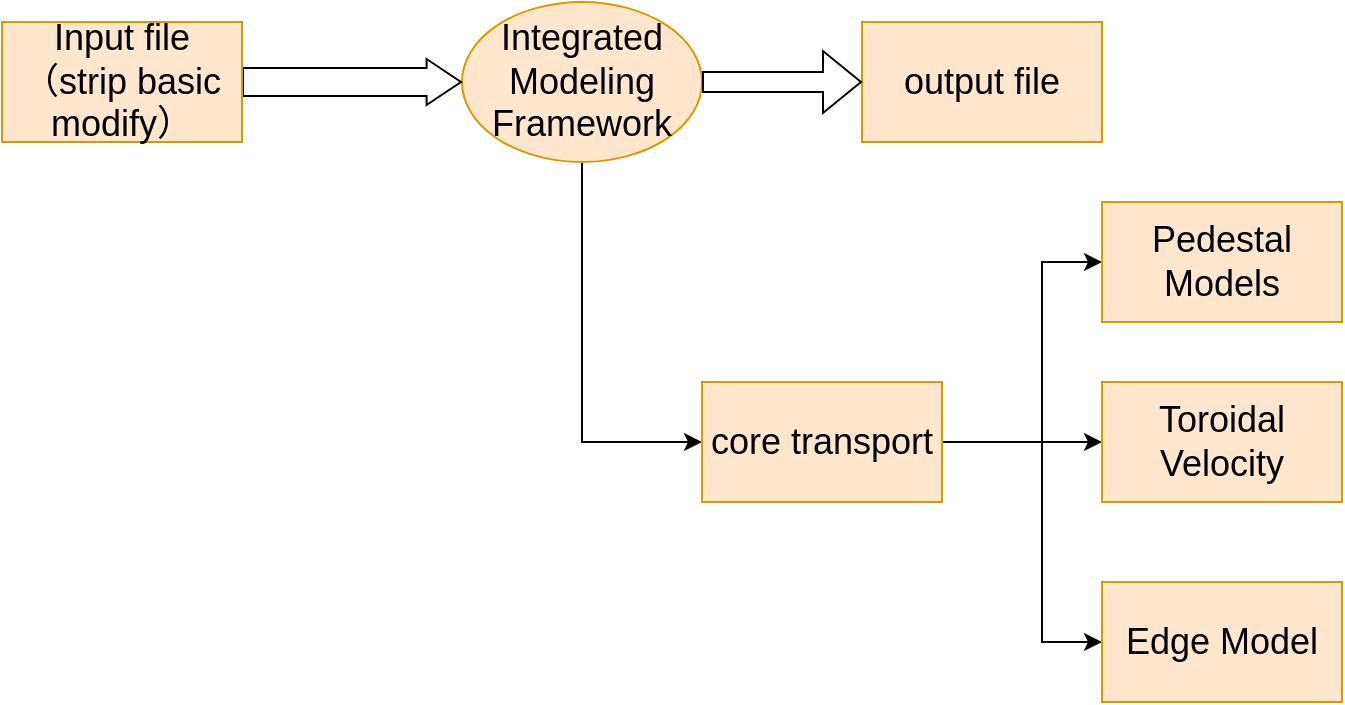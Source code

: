<mxfile version="20.4.0" type="github">
  <diagram name="Page-1" id="c7558073-3199-34d8-9f00-42111426c3f3">
    <mxGraphModel dx="1018" dy="1126" grid="1" gridSize="10" guides="1" tooltips="1" connect="1" arrows="1" fold="1" page="1" pageScale="1" pageWidth="826" pageHeight="1169" background="none" math="0" shadow="0">
      <root>
        <mxCell id="0" />
        <mxCell id="1" parent="0" />
        <mxCell id="G2MfITW1tv8A5X6NfV0P-102" value="" style="edgeStyle=orthogonalEdgeStyle;rounded=0;orthogonalLoop=1;jettySize=auto;html=1;fontSize=18;" edge="1" parent="1" source="G2MfITW1tv8A5X6NfV0P-96" target="G2MfITW1tv8A5X6NfV0P-101">
          <mxGeometry relative="1" as="geometry">
            <Array as="points">
              <mxPoint x="400" y="510" />
            </Array>
          </mxGeometry>
        </mxCell>
        <mxCell id="G2MfITW1tv8A5X6NfV0P-96" value="&lt;font style=&quot;font-size: 18px;&quot;&gt;Integrated Modeling Framework&lt;/font&gt;" style="ellipse;whiteSpace=wrap;html=1;fillColor=#ffe6cc;strokeColor=#d79b00;" vertex="1" parent="1">
          <mxGeometry x="340" y="290" width="120" height="80" as="geometry" />
        </mxCell>
        <mxCell id="G2MfITW1tv8A5X6NfV0P-99" value="&lt;font style=&quot;font-size: 18px;&quot;&gt;output file&lt;/font&gt;" style="whiteSpace=wrap;html=1;fillColor=#ffe6cc;strokeColor=#d79b00;" vertex="1" parent="1">
          <mxGeometry x="540" y="300" width="120" height="60" as="geometry" />
        </mxCell>
        <mxCell id="G2MfITW1tv8A5X6NfV0P-104" value="" style="edgeStyle=orthogonalEdgeStyle;rounded=0;orthogonalLoop=1;jettySize=auto;html=1;fontSize=18;" edge="1" parent="1" source="G2MfITW1tv8A5X6NfV0P-101" target="G2MfITW1tv8A5X6NfV0P-103">
          <mxGeometry relative="1" as="geometry" />
        </mxCell>
        <mxCell id="G2MfITW1tv8A5X6NfV0P-106" value="" style="edgeStyle=orthogonalEdgeStyle;rounded=0;orthogonalLoop=1;jettySize=auto;html=1;fontSize=18;" edge="1" parent="1" source="G2MfITW1tv8A5X6NfV0P-101" target="G2MfITW1tv8A5X6NfV0P-105">
          <mxGeometry relative="1" as="geometry">
            <Array as="points">
              <mxPoint x="630" y="510" />
              <mxPoint x="630" y="610" />
            </Array>
          </mxGeometry>
        </mxCell>
        <mxCell id="G2MfITW1tv8A5X6NfV0P-108" value="" style="edgeStyle=orthogonalEdgeStyle;rounded=0;orthogonalLoop=1;jettySize=auto;html=1;fontSize=18;" edge="1" parent="1" source="G2MfITW1tv8A5X6NfV0P-101" target="G2MfITW1tv8A5X6NfV0P-107">
          <mxGeometry relative="1" as="geometry">
            <Array as="points">
              <mxPoint x="630" y="510" />
              <mxPoint x="630" y="420" />
            </Array>
          </mxGeometry>
        </mxCell>
        <mxCell id="G2MfITW1tv8A5X6NfV0P-101" value="&lt;font style=&quot;font-size: 18px;&quot;&gt;core transport&lt;/font&gt;" style="whiteSpace=wrap;html=1;fillColor=#ffe6cc;strokeColor=#d79b00;" vertex="1" parent="1">
          <mxGeometry x="460" y="480" width="120" height="60" as="geometry" />
        </mxCell>
        <mxCell id="G2MfITW1tv8A5X6NfV0P-103" value="&lt;font style=&quot;font-size: 18px;&quot;&gt;Toroidal Velocity&lt;/font&gt;" style="whiteSpace=wrap;html=1;fillColor=#ffe6cc;strokeColor=#d79b00;" vertex="1" parent="1">
          <mxGeometry x="660" y="480" width="120" height="60" as="geometry" />
        </mxCell>
        <mxCell id="G2MfITW1tv8A5X6NfV0P-105" value="&lt;span style=&quot;font-size: 18px;&quot;&gt;Edge Model&lt;/span&gt;" style="whiteSpace=wrap;html=1;fillColor=#ffe6cc;strokeColor=#d79b00;" vertex="1" parent="1">
          <mxGeometry x="660" y="580" width="120" height="60" as="geometry" />
        </mxCell>
        <mxCell id="G2MfITW1tv8A5X6NfV0P-107" value="&lt;font style=&quot;font-size: 18px;&quot;&gt;Pedestal Models&lt;/font&gt;" style="whiteSpace=wrap;html=1;fillColor=#ffe6cc;strokeColor=#d79b00;" vertex="1" parent="1">
          <mxGeometry x="660" y="390" width="120" height="60" as="geometry" />
        </mxCell>
        <mxCell id="G2MfITW1tv8A5X6NfV0P-109" value="" style="shape=flexArrow;endArrow=classic;html=1;rounded=0;fontSize=18;entryX=0;entryY=0.5;entryDx=0;entryDy=0;exitX=1;exitY=0.5;exitDx=0;exitDy=0;" edge="1" parent="1" source="G2MfITW1tv8A5X6NfV0P-96" target="G2MfITW1tv8A5X6NfV0P-99">
          <mxGeometry width="50" height="50" relative="1" as="geometry">
            <mxPoint x="380" y="310" as="sourcePoint" />
            <mxPoint x="430" y="260" as="targetPoint" />
          </mxGeometry>
        </mxCell>
        <mxCell id="G2MfITW1tv8A5X6NfV0P-110" value="" style="shape=flexArrow;endArrow=classic;html=1;rounded=0;fontSize=18;entryX=0;entryY=0.5;entryDx=0;entryDy=0;exitX=1;exitY=0.5;exitDx=0;exitDy=0;endWidth=8;endSize=5.4;width=14;" edge="1" parent="1" source="G2MfITW1tv8A5X6NfV0P-111" target="G2MfITW1tv8A5X6NfV0P-96">
          <mxGeometry width="50" height="50" relative="1" as="geometry">
            <mxPoint x="230" y="329" as="sourcePoint" />
            <mxPoint x="310" y="329" as="targetPoint" />
          </mxGeometry>
        </mxCell>
        <mxCell id="G2MfITW1tv8A5X6NfV0P-111" value="&lt;font style=&quot;font-size: 18px;&quot;&gt;Input file&lt;br&gt;（strip basic modify）&lt;br&gt;&lt;/font&gt;" style="whiteSpace=wrap;html=1;fillColor=#ffe6cc;strokeColor=#d79b00;" vertex="1" parent="1">
          <mxGeometry x="110" y="300" width="120" height="60" as="geometry" />
        </mxCell>
      </root>
    </mxGraphModel>
  </diagram>
</mxfile>
